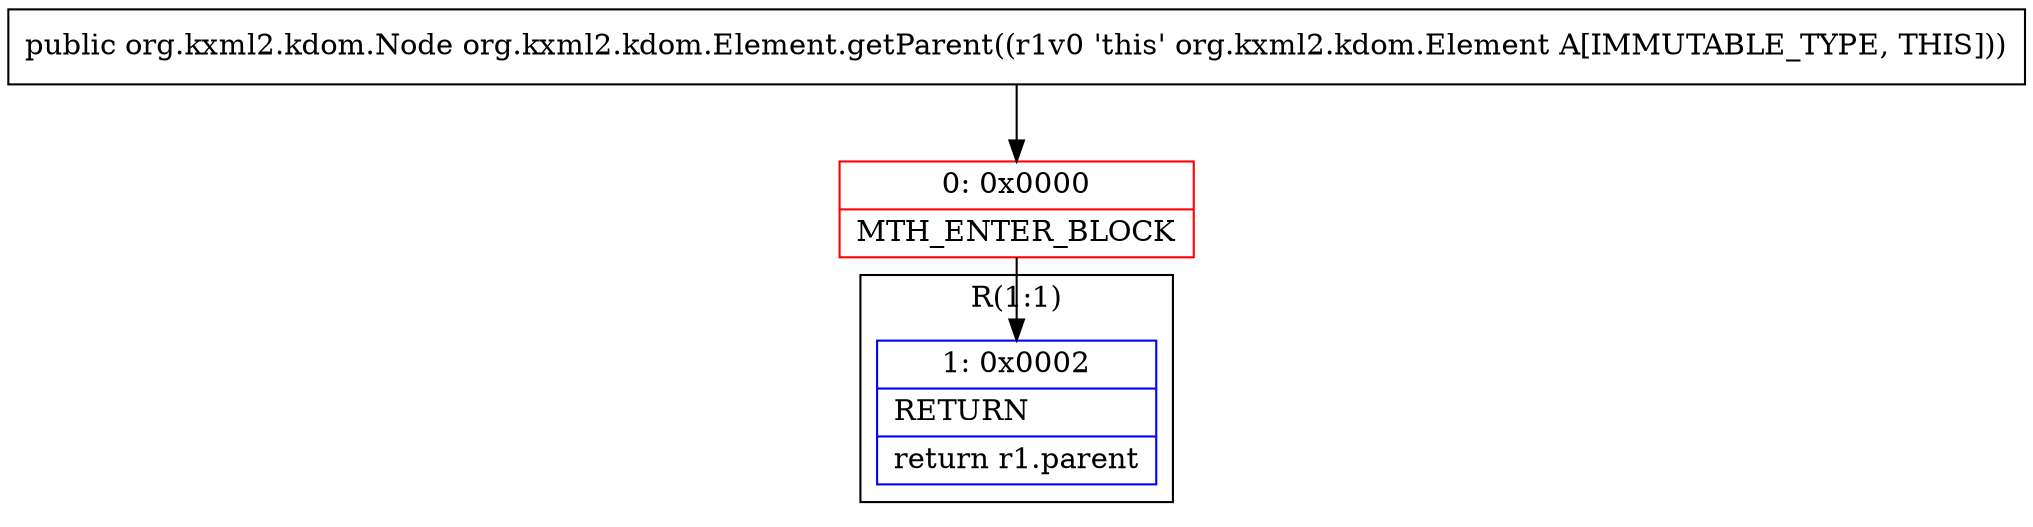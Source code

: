 digraph "CFG fororg.kxml2.kdom.Element.getParent()Lorg\/kxml2\/kdom\/Node;" {
subgraph cluster_Region_1885241270 {
label = "R(1:1)";
node [shape=record,color=blue];
Node_1 [shape=record,label="{1\:\ 0x0002|RETURN\l|return r1.parent\l}"];
}
Node_0 [shape=record,color=red,label="{0\:\ 0x0000|MTH_ENTER_BLOCK\l}"];
MethodNode[shape=record,label="{public org.kxml2.kdom.Node org.kxml2.kdom.Element.getParent((r1v0 'this' org.kxml2.kdom.Element A[IMMUTABLE_TYPE, THIS])) }"];
MethodNode -> Node_0;
Node_0 -> Node_1;
}

